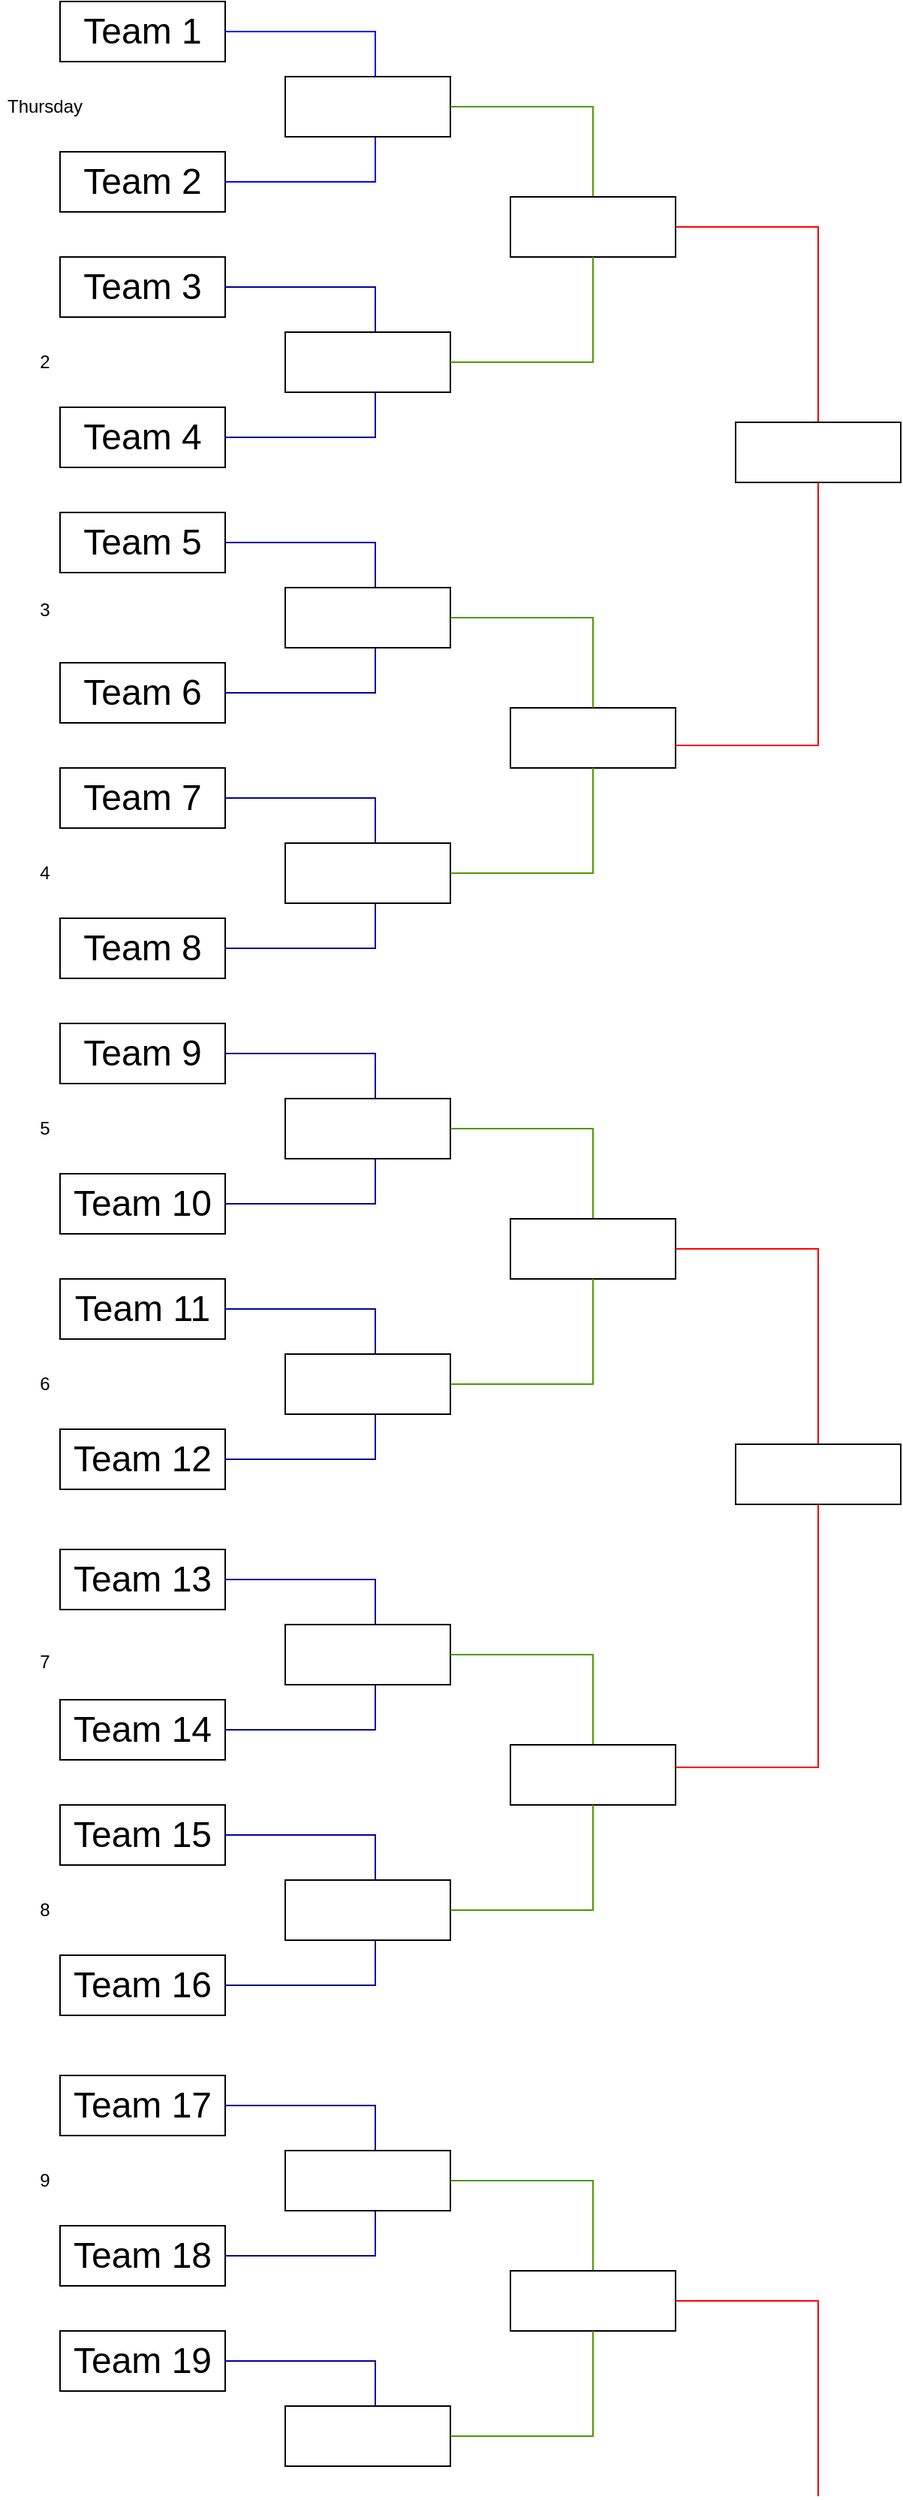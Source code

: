 <mxfile version="26.0.14">
  <diagram name="Page-1" id="8wgxy9TzFDl7dWRC7cgr">
    <mxGraphModel dx="2560" dy="1858" grid="1" gridSize="10" guides="1" tooltips="1" connect="1" arrows="1" fold="1" page="1" pageScale="1" pageWidth="850" pageHeight="1100" math="0" shadow="0">
      <root>
        <mxCell id="0" />
        <mxCell id="1" parent="0" />
        <mxCell id="CkMFdOmKAKPlQsbWJ-E4-1" value="&lt;span style=&quot;font-size: 24px;&quot;&gt;Team 5&lt;/span&gt;" style="rounded=0;whiteSpace=wrap;html=1;" parent="1" vertex="1">
          <mxGeometry x="-260" y="-100" width="110" height="40" as="geometry" />
        </mxCell>
        <mxCell id="CkMFdOmKAKPlQsbWJ-E4-3" value="&lt;span style=&quot;font-size: 24px;&quot;&gt;Team 6&lt;/span&gt;" style="rounded=0;whiteSpace=wrap;html=1;" parent="1" vertex="1">
          <mxGeometry x="-260" width="110" height="40" as="geometry" />
        </mxCell>
        <mxCell id="CkMFdOmKAKPlQsbWJ-E4-8" value="" style="endArrow=none;html=1;rounded=0;strokeColor=light-dark(#000099,#FFFFFF);" parent="1" edge="1">
          <mxGeometry width="50" height="50" relative="1" as="geometry">
            <mxPoint x="-150" y="-80" as="sourcePoint" />
            <mxPoint x="-50" y="-40" as="targetPoint" />
            <Array as="points">
              <mxPoint x="-50" y="-80" />
            </Array>
          </mxGeometry>
        </mxCell>
        <mxCell id="CkMFdOmKAKPlQsbWJ-E4-9" value="" style="endArrow=none;html=1;rounded=0;strokeColor=light-dark(#000099,#FFFFFF);" parent="1" edge="1">
          <mxGeometry width="50" height="50" relative="1" as="geometry">
            <mxPoint x="-150" y="20" as="sourcePoint" />
            <mxPoint x="-50" y="-10" as="targetPoint" />
            <Array as="points">
              <mxPoint x="-50" y="20" />
            </Array>
          </mxGeometry>
        </mxCell>
        <mxCell id="CkMFdOmKAKPlQsbWJ-E4-10" value="" style="rounded=0;whiteSpace=wrap;html=1;" parent="1" vertex="1">
          <mxGeometry x="-110" y="-50" width="110" height="40" as="geometry" />
        </mxCell>
        <mxCell id="CkMFdOmKAKPlQsbWJ-E4-11" value="&lt;span style=&quot;font-size: 24px;&quot;&gt;Team 7&lt;/span&gt;" style="rounded=0;whiteSpace=wrap;html=1;" parent="1" vertex="1">
          <mxGeometry x="-260" y="70" width="110" height="40" as="geometry" />
        </mxCell>
        <mxCell id="CkMFdOmKAKPlQsbWJ-E4-12" value="&lt;span style=&quot;font-size: 24px;&quot;&gt;Team 8&lt;/span&gt;" style="rounded=0;whiteSpace=wrap;html=1;" parent="1" vertex="1">
          <mxGeometry x="-260" y="170" width="110" height="40" as="geometry" />
        </mxCell>
        <mxCell id="CkMFdOmKAKPlQsbWJ-E4-13" value="" style="endArrow=none;html=1;rounded=0;strokeColor=light-dark(#000099,#FFFFFF);" parent="1" edge="1">
          <mxGeometry width="50" height="50" relative="1" as="geometry">
            <mxPoint x="-150" y="90" as="sourcePoint" />
            <mxPoint x="-50" y="130" as="targetPoint" />
            <Array as="points">
              <mxPoint x="-50" y="90" />
            </Array>
          </mxGeometry>
        </mxCell>
        <mxCell id="CkMFdOmKAKPlQsbWJ-E4-14" value="" style="endArrow=none;html=1;rounded=0;strokeColor=light-dark(#000099,#FFFFFF);" parent="1" edge="1">
          <mxGeometry width="50" height="50" relative="1" as="geometry">
            <mxPoint x="-150" y="190" as="sourcePoint" />
            <mxPoint x="-50" y="160" as="targetPoint" />
            <Array as="points">
              <mxPoint x="-50" y="190" />
            </Array>
          </mxGeometry>
        </mxCell>
        <mxCell id="CkMFdOmKAKPlQsbWJ-E4-15" value="" style="rounded=0;whiteSpace=wrap;html=1;" parent="1" vertex="1">
          <mxGeometry x="-110" y="120" width="110" height="40" as="geometry" />
        </mxCell>
        <mxCell id="CkMFdOmKAKPlQsbWJ-E4-16" value="&lt;span style=&quot;font-size: 24px;&quot;&gt;Team 9&lt;/span&gt;" style="rounded=0;whiteSpace=wrap;html=1;" parent="1" vertex="1">
          <mxGeometry x="-260" y="240" width="110" height="40" as="geometry" />
        </mxCell>
        <mxCell id="CkMFdOmKAKPlQsbWJ-E4-17" value="&lt;span style=&quot;font-size: 24px;&quot;&gt;Team 10&lt;/span&gt;" style="rounded=0;whiteSpace=wrap;html=1;" parent="1" vertex="1">
          <mxGeometry x="-260" y="340" width="110" height="40" as="geometry" />
        </mxCell>
        <mxCell id="CkMFdOmKAKPlQsbWJ-E4-18" value="" style="endArrow=none;html=1;rounded=0;strokeColor=light-dark(#000099,#FFFFFF);" parent="1" edge="1">
          <mxGeometry width="50" height="50" relative="1" as="geometry">
            <mxPoint x="-150" y="260" as="sourcePoint" />
            <mxPoint x="-50" y="300" as="targetPoint" />
            <Array as="points">
              <mxPoint x="-50" y="260" />
            </Array>
          </mxGeometry>
        </mxCell>
        <mxCell id="CkMFdOmKAKPlQsbWJ-E4-19" value="" style="endArrow=none;html=1;rounded=0;strokeColor=light-dark(#000099,#FFFFFF);" parent="1" edge="1">
          <mxGeometry width="50" height="50" relative="1" as="geometry">
            <mxPoint x="-150" y="360" as="sourcePoint" />
            <mxPoint x="-50" y="330" as="targetPoint" />
            <Array as="points">
              <mxPoint x="-50" y="360" />
            </Array>
          </mxGeometry>
        </mxCell>
        <mxCell id="CkMFdOmKAKPlQsbWJ-E4-20" value="" style="rounded=0;whiteSpace=wrap;html=1;" parent="1" vertex="1">
          <mxGeometry x="-110" y="290" width="110" height="40" as="geometry" />
        </mxCell>
        <mxCell id="CkMFdOmKAKPlQsbWJ-E4-21" value="&lt;span style=&quot;font-size: 24px;&quot;&gt;Team 11&lt;/span&gt;" style="rounded=0;whiteSpace=wrap;html=1;" parent="1" vertex="1">
          <mxGeometry x="-260" y="410" width="110" height="40" as="geometry" />
        </mxCell>
        <mxCell id="CkMFdOmKAKPlQsbWJ-E4-22" value="&lt;span style=&quot;font-size: 24px;&quot;&gt;Team 12&lt;/span&gt;" style="rounded=0;whiteSpace=wrap;html=1;" parent="1" vertex="1">
          <mxGeometry x="-260" y="510" width="110" height="40" as="geometry" />
        </mxCell>
        <mxCell id="CkMFdOmKAKPlQsbWJ-E4-23" value="" style="endArrow=none;html=1;rounded=0;strokeColor=light-dark(#000099,#FFFFFF);" parent="1" edge="1">
          <mxGeometry width="50" height="50" relative="1" as="geometry">
            <mxPoint x="-150" y="430" as="sourcePoint" />
            <mxPoint x="-50" y="470" as="targetPoint" />
            <Array as="points">
              <mxPoint x="-50" y="430" />
            </Array>
          </mxGeometry>
        </mxCell>
        <mxCell id="CkMFdOmKAKPlQsbWJ-E4-24" value="" style="endArrow=none;html=1;rounded=0;strokeColor=light-dark(#000099,#FFFFFF);" parent="1" edge="1">
          <mxGeometry width="50" height="50" relative="1" as="geometry">
            <mxPoint x="-150" y="530" as="sourcePoint" />
            <mxPoint x="-50" y="500" as="targetPoint" />
            <Array as="points">
              <mxPoint x="-50" y="530" />
            </Array>
          </mxGeometry>
        </mxCell>
        <mxCell id="CkMFdOmKAKPlQsbWJ-E4-25" value="" style="rounded=0;whiteSpace=wrap;html=1;" parent="1" vertex="1">
          <mxGeometry x="-110" y="460" width="110" height="40" as="geometry" />
        </mxCell>
        <mxCell id="CkMFdOmKAKPlQsbWJ-E4-26" value="&lt;span style=&quot;font-size: 24px;&quot;&gt;Team 13&lt;/span&gt;" style="rounded=0;whiteSpace=wrap;html=1;" parent="1" vertex="1">
          <mxGeometry x="-260" y="590" width="110" height="40" as="geometry" />
        </mxCell>
        <mxCell id="CkMFdOmKAKPlQsbWJ-E4-27" value="&lt;span style=&quot;font-size: 24px;&quot;&gt;Team 14&lt;/span&gt;" style="rounded=0;whiteSpace=wrap;html=1;" parent="1" vertex="1">
          <mxGeometry x="-260" y="690" width="110" height="40" as="geometry" />
        </mxCell>
        <mxCell id="CkMFdOmKAKPlQsbWJ-E4-28" value="" style="endArrow=none;html=1;rounded=0;strokeColor=light-dark(#000099,#FFFFFF);" parent="1" edge="1">
          <mxGeometry width="50" height="50" relative="1" as="geometry">
            <mxPoint x="-150" y="610" as="sourcePoint" />
            <mxPoint x="-50" y="650" as="targetPoint" />
            <Array as="points">
              <mxPoint x="-50" y="610" />
            </Array>
          </mxGeometry>
        </mxCell>
        <mxCell id="CkMFdOmKAKPlQsbWJ-E4-29" value="" style="endArrow=none;html=1;rounded=0;strokeColor=light-dark(#000099,#FFFFFF);" parent="1" edge="1">
          <mxGeometry width="50" height="50" relative="1" as="geometry">
            <mxPoint x="-150" y="710" as="sourcePoint" />
            <mxPoint x="-50" y="680" as="targetPoint" />
            <Array as="points">
              <mxPoint x="-50" y="710" />
            </Array>
          </mxGeometry>
        </mxCell>
        <mxCell id="CkMFdOmKAKPlQsbWJ-E4-30" value="" style="rounded=0;whiteSpace=wrap;html=1;" parent="1" vertex="1">
          <mxGeometry x="-110" y="640" width="110" height="40" as="geometry" />
        </mxCell>
        <mxCell id="CkMFdOmKAKPlQsbWJ-E4-36" value="&lt;span style=&quot;font-size: 24px;&quot;&gt;Team 15&lt;/span&gt;" style="rounded=0;whiteSpace=wrap;html=1;" parent="1" vertex="1">
          <mxGeometry x="-260" y="760" width="110" height="40" as="geometry" />
        </mxCell>
        <mxCell id="CkMFdOmKAKPlQsbWJ-E4-37" value="&lt;span style=&quot;font-size: 24px;&quot;&gt;Team 16&lt;/span&gt;" style="rounded=0;whiteSpace=wrap;html=1;" parent="1" vertex="1">
          <mxGeometry x="-260" y="860" width="110" height="40" as="geometry" />
        </mxCell>
        <mxCell id="CkMFdOmKAKPlQsbWJ-E4-38" value="" style="endArrow=none;html=1;rounded=0;strokeColor=light-dark(#000099,#FFFFFF);" parent="1" edge="1">
          <mxGeometry width="50" height="50" relative="1" as="geometry">
            <mxPoint x="-150" y="780" as="sourcePoint" />
            <mxPoint x="-50" y="820" as="targetPoint" />
            <Array as="points">
              <mxPoint x="-50" y="780" />
            </Array>
          </mxGeometry>
        </mxCell>
        <mxCell id="CkMFdOmKAKPlQsbWJ-E4-39" value="" style="endArrow=none;html=1;rounded=0;strokeColor=light-dark(#000099,#FFFFFF);" parent="1" edge="1">
          <mxGeometry width="50" height="50" relative="1" as="geometry">
            <mxPoint x="-150" y="880" as="sourcePoint" />
            <mxPoint x="-50" y="850" as="targetPoint" />
            <Array as="points">
              <mxPoint x="-50" y="880" />
            </Array>
          </mxGeometry>
        </mxCell>
        <mxCell id="CkMFdOmKAKPlQsbWJ-E4-40" value="" style="rounded=0;whiteSpace=wrap;html=1;" parent="1" vertex="1">
          <mxGeometry x="-110" y="810" width="110" height="40" as="geometry" />
        </mxCell>
        <mxCell id="CkMFdOmKAKPlQsbWJ-E4-41" value="&lt;span style=&quot;font-size: 24px;&quot;&gt;Team 17&lt;/span&gt;" style="rounded=0;whiteSpace=wrap;html=1;" parent="1" vertex="1">
          <mxGeometry x="-260" y="940" width="110" height="40" as="geometry" />
        </mxCell>
        <mxCell id="CkMFdOmKAKPlQsbWJ-E4-42" value="&lt;span style=&quot;font-size: 24px;&quot;&gt;Team 18&lt;/span&gt;" style="rounded=0;whiteSpace=wrap;html=1;" parent="1" vertex="1">
          <mxGeometry x="-260" y="1040" width="110" height="40" as="geometry" />
        </mxCell>
        <mxCell id="CkMFdOmKAKPlQsbWJ-E4-43" value="" style="endArrow=none;html=1;rounded=0;strokeColor=light-dark(#000099,#FFFFFF);" parent="1" edge="1">
          <mxGeometry width="50" height="50" relative="1" as="geometry">
            <mxPoint x="-150" y="960" as="sourcePoint" />
            <mxPoint x="-50" y="1000" as="targetPoint" />
            <Array as="points">
              <mxPoint x="-50" y="960" />
            </Array>
          </mxGeometry>
        </mxCell>
        <mxCell id="CkMFdOmKAKPlQsbWJ-E4-44" value="" style="endArrow=none;html=1;rounded=0;strokeColor=light-dark(#000099,#FFFFFF);" parent="1" edge="1">
          <mxGeometry width="50" height="50" relative="1" as="geometry">
            <mxPoint x="-150" y="1060" as="sourcePoint" />
            <mxPoint x="-50" y="1030" as="targetPoint" />
            <Array as="points">
              <mxPoint x="-50" y="1060" />
            </Array>
          </mxGeometry>
        </mxCell>
        <mxCell id="CkMFdOmKAKPlQsbWJ-E4-45" value="" style="rounded=0;whiteSpace=wrap;html=1;" parent="1" vertex="1">
          <mxGeometry x="-110" y="990" width="110" height="40" as="geometry" />
        </mxCell>
        <mxCell id="CkMFdOmKAKPlQsbWJ-E4-46" value="&lt;span style=&quot;font-size: 24px;&quot;&gt;Team 19&lt;/span&gt;" style="rounded=0;whiteSpace=wrap;html=1;" parent="1" vertex="1">
          <mxGeometry x="-260" y="1110" width="110" height="40" as="geometry" />
        </mxCell>
        <mxCell id="CkMFdOmKAKPlQsbWJ-E4-48" value="" style="endArrow=none;html=1;rounded=0;strokeColor=light-dark(#000099,#FFFFFF);" parent="1" edge="1">
          <mxGeometry width="50" height="50" relative="1" as="geometry">
            <mxPoint x="-150" y="1130" as="sourcePoint" />
            <mxPoint x="-50" y="1170" as="targetPoint" />
            <Array as="points">
              <mxPoint x="-50" y="1130" />
            </Array>
          </mxGeometry>
        </mxCell>
        <mxCell id="CkMFdOmKAKPlQsbWJ-E4-50" value="" style="rounded=0;whiteSpace=wrap;html=1;" parent="1" vertex="1">
          <mxGeometry x="-110" y="1160" width="110" height="40" as="geometry" />
        </mxCell>
        <mxCell id="CkMFdOmKAKPlQsbWJ-E4-61" value="&lt;span style=&quot;font-size: 24px;&quot;&gt;Team 3&lt;/span&gt;" style="rounded=0;whiteSpace=wrap;html=1;" parent="1" vertex="1">
          <mxGeometry x="-260" y="-270" width="110" height="40" as="geometry" />
        </mxCell>
        <mxCell id="CkMFdOmKAKPlQsbWJ-E4-62" value="&lt;span style=&quot;font-size: 24px;&quot;&gt;Team 4&lt;/span&gt;" style="rounded=0;whiteSpace=wrap;html=1;" parent="1" vertex="1">
          <mxGeometry x="-260" y="-170" width="110" height="40" as="geometry" />
        </mxCell>
        <mxCell id="CkMFdOmKAKPlQsbWJ-E4-63" value="" style="endArrow=none;html=1;rounded=0;strokeColor=light-dark(#000099,#FFFFFF);" parent="1" edge="1">
          <mxGeometry width="50" height="50" relative="1" as="geometry">
            <mxPoint x="-150" y="-250" as="sourcePoint" />
            <mxPoint x="-50" y="-210" as="targetPoint" />
            <Array as="points">
              <mxPoint x="-50" y="-250" />
            </Array>
          </mxGeometry>
        </mxCell>
        <mxCell id="CkMFdOmKAKPlQsbWJ-E4-64" value="" style="endArrow=none;html=1;rounded=0;strokeColor=light-dark(#000099,#FFFFFF);" parent="1" edge="1">
          <mxGeometry width="50" height="50" relative="1" as="geometry">
            <mxPoint x="-150" y="-150" as="sourcePoint" />
            <mxPoint x="-50" y="-180" as="targetPoint" />
            <Array as="points">
              <mxPoint x="-50" y="-150" />
            </Array>
          </mxGeometry>
        </mxCell>
        <mxCell id="CkMFdOmKAKPlQsbWJ-E4-65" value="" style="rounded=0;whiteSpace=wrap;html=1;" parent="1" vertex="1">
          <mxGeometry x="-110" y="-220" width="110" height="40" as="geometry" />
        </mxCell>
        <mxCell id="CkMFdOmKAKPlQsbWJ-E4-66" value="&lt;font style=&quot;font-size: 24px;&quot;&gt;Team 1&lt;/font&gt;" style="rounded=0;whiteSpace=wrap;html=1;" parent="1" vertex="1">
          <mxGeometry x="-260" y="-440" width="110" height="40" as="geometry" />
        </mxCell>
        <mxCell id="CkMFdOmKAKPlQsbWJ-E4-67" value="&lt;span style=&quot;font-size: 24px;&quot;&gt;Team 2&lt;/span&gt;" style="rounded=0;whiteSpace=wrap;html=1;" parent="1" vertex="1">
          <mxGeometry x="-260" y="-340" width="110" height="40" as="geometry" />
        </mxCell>
        <mxCell id="CkMFdOmKAKPlQsbWJ-E4-68" value="" style="endArrow=none;html=1;rounded=0;strokeColor=light-dark(#0000FF,#FFFFFF);" parent="1" edge="1">
          <mxGeometry width="50" height="50" relative="1" as="geometry">
            <mxPoint x="-150" y="-420" as="sourcePoint" />
            <mxPoint x="-50" y="-380" as="targetPoint" />
            <Array as="points">
              <mxPoint x="-50" y="-420" />
            </Array>
          </mxGeometry>
        </mxCell>
        <mxCell id="CkMFdOmKAKPlQsbWJ-E4-69" value="" style="endArrow=none;html=1;rounded=0;strokeColor=light-dark(#0000FF,#FFFFFF);" parent="1" edge="1">
          <mxGeometry width="50" height="50" relative="1" as="geometry">
            <mxPoint x="-150" y="-320" as="sourcePoint" />
            <mxPoint x="-50" y="-350" as="targetPoint" />
            <Array as="points">
              <mxPoint x="-50" y="-320" />
            </Array>
          </mxGeometry>
        </mxCell>
        <mxCell id="CkMFdOmKAKPlQsbWJ-E4-70" value="" style="rounded=0;whiteSpace=wrap;html=1;" parent="1" vertex="1">
          <mxGeometry x="-110" y="-390" width="110" height="40" as="geometry" />
        </mxCell>
        <mxCell id="CkMFdOmKAKPlQsbWJ-E4-131" value="" style="endArrow=none;html=1;rounded=0;entryX=0.5;entryY=0;entryDx=0;entryDy=0;strokeColor=light-dark(#4D9900,#FFFFFF);" parent="1" target="CkMFdOmKAKPlQsbWJ-E4-133" edge="1">
          <mxGeometry width="50" height="50" relative="1" as="geometry">
            <mxPoint y="-370" as="sourcePoint" />
            <mxPoint x="99" y="-305" as="targetPoint" />
            <Array as="points">
              <mxPoint x="95" y="-370" />
            </Array>
          </mxGeometry>
        </mxCell>
        <mxCell id="CkMFdOmKAKPlQsbWJ-E4-133" value="" style="rounded=0;whiteSpace=wrap;html=1;" parent="1" vertex="1">
          <mxGeometry x="40" y="-310" width="110" height="40" as="geometry" />
        </mxCell>
        <mxCell id="CkMFdOmKAKPlQsbWJ-E4-134" value="" style="endArrow=none;html=1;rounded=0;strokeColor=light-dark(#4D9900,#FFFFFF);" parent="1" target="CkMFdOmKAKPlQsbWJ-E4-133" edge="1">
          <mxGeometry width="50" height="50" relative="1" as="geometry">
            <mxPoint y="-200" as="sourcePoint" />
            <mxPoint x="95" y="-140" as="targetPoint" />
            <Array as="points">
              <mxPoint x="95" y="-200" />
            </Array>
          </mxGeometry>
        </mxCell>
        <mxCell id="CkMFdOmKAKPlQsbWJ-E4-136" value="" style="rounded=0;whiteSpace=wrap;html=1;" parent="1" vertex="1">
          <mxGeometry x="40" y="30" width="110" height="40" as="geometry" />
        </mxCell>
        <mxCell id="CkMFdOmKAKPlQsbWJ-E4-137" value="" style="endArrow=none;html=1;rounded=0;entryX=0.5;entryY=0;entryDx=0;entryDy=0;strokeColor=light-dark(#4D9900,#FFFFFF);" parent="1" edge="1">
          <mxGeometry width="50" height="50" relative="1" as="geometry">
            <mxPoint y="-30" as="sourcePoint" />
            <mxPoint x="95" y="30" as="targetPoint" />
            <Array as="points">
              <mxPoint x="95" y="-30" />
            </Array>
          </mxGeometry>
        </mxCell>
        <mxCell id="CkMFdOmKAKPlQsbWJ-E4-138" value="" style="endArrow=none;html=1;rounded=0;strokeColor=light-dark(#4D9900,#FFFFFF);" parent="1" edge="1">
          <mxGeometry width="50" height="50" relative="1" as="geometry">
            <mxPoint y="140" as="sourcePoint" />
            <mxPoint x="95" y="70" as="targetPoint" />
            <Array as="points">
              <mxPoint x="95" y="140" />
            </Array>
          </mxGeometry>
        </mxCell>
        <mxCell id="CkMFdOmKAKPlQsbWJ-E4-139" value="" style="endArrow=none;html=1;rounded=0;entryX=0.5;entryY=0;entryDx=0;entryDy=0;strokeColor=light-dark(#4D9900,#FFFFFF);" parent="1" target="CkMFdOmKAKPlQsbWJ-E4-140" edge="1">
          <mxGeometry width="50" height="50" relative="1" as="geometry">
            <mxPoint y="310" as="sourcePoint" />
            <mxPoint x="99" y="375" as="targetPoint" />
            <Array as="points">
              <mxPoint x="95" y="310" />
            </Array>
          </mxGeometry>
        </mxCell>
        <mxCell id="CkMFdOmKAKPlQsbWJ-E4-140" value="" style="rounded=0;whiteSpace=wrap;html=1;" parent="1" vertex="1">
          <mxGeometry x="40" y="370" width="110" height="40" as="geometry" />
        </mxCell>
        <mxCell id="CkMFdOmKAKPlQsbWJ-E4-141" value="" style="endArrow=none;html=1;rounded=0;strokeColor=light-dark(#4D9900,#FFFFFF);" parent="1" target="CkMFdOmKAKPlQsbWJ-E4-140" edge="1">
          <mxGeometry width="50" height="50" relative="1" as="geometry">
            <mxPoint y="480" as="sourcePoint" />
            <mxPoint x="95" y="540" as="targetPoint" />
            <Array as="points">
              <mxPoint x="95" y="480" />
            </Array>
          </mxGeometry>
        </mxCell>
        <mxCell id="CkMFdOmKAKPlQsbWJ-E4-142" value="" style="endArrow=none;html=1;rounded=0;entryX=0.5;entryY=0;entryDx=0;entryDy=0;strokeColor=light-dark(#4D9900,#FFFFFF);" parent="1" target="CkMFdOmKAKPlQsbWJ-E4-143" edge="1">
          <mxGeometry width="50" height="50" relative="1" as="geometry">
            <mxPoint y="660" as="sourcePoint" />
            <mxPoint x="99" y="725" as="targetPoint" />
            <Array as="points">
              <mxPoint x="95" y="660" />
            </Array>
          </mxGeometry>
        </mxCell>
        <mxCell id="CkMFdOmKAKPlQsbWJ-E4-143" value="" style="rounded=0;whiteSpace=wrap;html=1;" parent="1" vertex="1">
          <mxGeometry x="40" y="720" width="110" height="40" as="geometry" />
        </mxCell>
        <mxCell id="CkMFdOmKAKPlQsbWJ-E4-144" value="" style="endArrow=none;html=1;rounded=0;strokeColor=light-dark(#4D9900,#FFFFFF);" parent="1" target="CkMFdOmKAKPlQsbWJ-E4-143" edge="1">
          <mxGeometry width="50" height="50" relative="1" as="geometry">
            <mxPoint y="830" as="sourcePoint" />
            <mxPoint x="95" y="890" as="targetPoint" />
            <Array as="points">
              <mxPoint x="95" y="830" />
            </Array>
          </mxGeometry>
        </mxCell>
        <mxCell id="CkMFdOmKAKPlQsbWJ-E4-145" value="" style="endArrow=none;html=1;rounded=0;entryX=0.5;entryY=0;entryDx=0;entryDy=0;strokeColor=light-dark(#4D9900,#FFFFFF);" parent="1" target="CkMFdOmKAKPlQsbWJ-E4-146" edge="1">
          <mxGeometry width="50" height="50" relative="1" as="geometry">
            <mxPoint y="1010" as="sourcePoint" />
            <mxPoint x="99" y="1075" as="targetPoint" />
            <Array as="points">
              <mxPoint x="95" y="1010" />
            </Array>
          </mxGeometry>
        </mxCell>
        <mxCell id="CkMFdOmKAKPlQsbWJ-E4-146" value="" style="rounded=0;whiteSpace=wrap;html=1;" parent="1" vertex="1">
          <mxGeometry x="40" y="1070" width="110" height="40" as="geometry" />
        </mxCell>
        <mxCell id="CkMFdOmKAKPlQsbWJ-E4-147" value="" style="endArrow=none;html=1;rounded=0;strokeColor=light-dark(#4D9900,#FFFFFF);" parent="1" target="CkMFdOmKAKPlQsbWJ-E4-146" edge="1">
          <mxGeometry width="50" height="50" relative="1" as="geometry">
            <mxPoint y="1180" as="sourcePoint" />
            <mxPoint x="95" y="1240" as="targetPoint" />
            <Array as="points">
              <mxPoint x="95" y="1180" />
            </Array>
          </mxGeometry>
        </mxCell>
        <mxCell id="CkMFdOmKAKPlQsbWJ-E4-151" value="" style="endArrow=none;html=1;rounded=0;entryX=0.5;entryY=0;entryDx=0;entryDy=0;strokeColor=light-dark(#FF0000,#FFFFFF);" parent="1" target="CkMFdOmKAKPlQsbWJ-E4-152" edge="1">
          <mxGeometry width="50" height="50" relative="1" as="geometry">
            <mxPoint x="150" y="-290" as="sourcePoint" />
            <mxPoint x="245" y="-230" as="targetPoint" />
            <Array as="points">
              <mxPoint x="245" y="-290" />
            </Array>
          </mxGeometry>
        </mxCell>
        <mxCell id="CkMFdOmKAKPlQsbWJ-E4-152" value="" style="rounded=0;whiteSpace=wrap;html=1;" parent="1" vertex="1">
          <mxGeometry x="190" y="-160" width="110" height="40" as="geometry" />
        </mxCell>
        <mxCell id="CkMFdOmKAKPlQsbWJ-E4-153" value="" style="endArrow=none;html=1;rounded=0;strokeColor=light-dark(#FF0000,#FFFFFF);entryX=0.5;entryY=1;entryDx=0;entryDy=0;" parent="1" target="CkMFdOmKAKPlQsbWJ-E4-152" edge="1">
          <mxGeometry width="50" height="50" relative="1" as="geometry">
            <mxPoint x="150" y="55" as="sourcePoint" />
            <mxPoint x="245" y="-15" as="targetPoint" />
            <Array as="points">
              <mxPoint x="245" y="55" />
            </Array>
          </mxGeometry>
        </mxCell>
        <mxCell id="CkMFdOmKAKPlQsbWJ-E4-154" value="" style="endArrow=none;html=1;rounded=0;entryX=0.5;entryY=0;entryDx=0;entryDy=0;strokeColor=light-dark(#FF0000,#FFFFFF);" parent="1" target="CkMFdOmKAKPlQsbWJ-E4-155" edge="1">
          <mxGeometry width="50" height="50" relative="1" as="geometry">
            <mxPoint x="150" y="390" as="sourcePoint" />
            <mxPoint x="245" y="450" as="targetPoint" />
            <Array as="points">
              <mxPoint x="245" y="390" />
            </Array>
          </mxGeometry>
        </mxCell>
        <mxCell id="CkMFdOmKAKPlQsbWJ-E4-155" value="" style="rounded=0;whiteSpace=wrap;html=1;" parent="1" vertex="1">
          <mxGeometry x="190" y="520" width="110" height="40" as="geometry" />
        </mxCell>
        <mxCell id="CkMFdOmKAKPlQsbWJ-E4-156" value="" style="endArrow=none;html=1;rounded=0;strokeColor=light-dark(#FF0000,#FFFFFF);entryX=0.5;entryY=1;entryDx=0;entryDy=0;" parent="1" target="CkMFdOmKAKPlQsbWJ-E4-155" edge="1">
          <mxGeometry width="50" height="50" relative="1" as="geometry">
            <mxPoint x="150" y="735" as="sourcePoint" />
            <mxPoint x="245" y="665" as="targetPoint" />
            <Array as="points">
              <mxPoint x="245" y="735" />
            </Array>
          </mxGeometry>
        </mxCell>
        <mxCell id="CkMFdOmKAKPlQsbWJ-E4-157" value="" style="endArrow=none;html=1;rounded=0;entryX=0.5;entryY=0;entryDx=0;entryDy=0;strokeColor=light-dark(#FF0000,#FFFFFF);" parent="1" edge="1">
          <mxGeometry width="50" height="50" relative="1" as="geometry">
            <mxPoint x="150" y="1090" as="sourcePoint" />
            <mxPoint x="245" y="1220" as="targetPoint" />
            <Array as="points">
              <mxPoint x="245" y="1090" />
            </Array>
          </mxGeometry>
        </mxCell>
        <mxCell id="CkMFdOmKAKPlQsbWJ-E4-161" value="Thursday" style="text;html=1;align=center;verticalAlign=middle;whiteSpace=wrap;rounded=0;" parent="1" vertex="1">
          <mxGeometry x="-300" y="-385" width="60" height="30" as="geometry" />
        </mxCell>
        <mxCell id="CkMFdOmKAKPlQsbWJ-E4-162" value="2" style="text;html=1;align=center;verticalAlign=middle;whiteSpace=wrap;rounded=0;" parent="1" vertex="1">
          <mxGeometry x="-300" y="-215" width="60" height="30" as="geometry" />
        </mxCell>
        <mxCell id="CkMFdOmKAKPlQsbWJ-E4-163" value="3" style="text;html=1;align=center;verticalAlign=middle;whiteSpace=wrap;rounded=0;" parent="1" vertex="1">
          <mxGeometry x="-300" y="-50" width="60" height="30" as="geometry" />
        </mxCell>
        <mxCell id="CkMFdOmKAKPlQsbWJ-E4-164" value="4" style="text;html=1;align=center;verticalAlign=middle;whiteSpace=wrap;rounded=0;" parent="1" vertex="1">
          <mxGeometry x="-300" y="125" width="60" height="30" as="geometry" />
        </mxCell>
        <mxCell id="CkMFdOmKAKPlQsbWJ-E4-165" value="5" style="text;html=1;align=center;verticalAlign=middle;whiteSpace=wrap;rounded=0;" parent="1" vertex="1">
          <mxGeometry x="-300" y="295" width="60" height="30" as="geometry" />
        </mxCell>
        <mxCell id="CkMFdOmKAKPlQsbWJ-E4-166" value="6" style="text;html=1;align=center;verticalAlign=middle;whiteSpace=wrap;rounded=0;" parent="1" vertex="1">
          <mxGeometry x="-300" y="465" width="60" height="30" as="geometry" />
        </mxCell>
        <mxCell id="CkMFdOmKAKPlQsbWJ-E4-167" value="7" style="text;html=1;align=center;verticalAlign=middle;whiteSpace=wrap;rounded=0;" parent="1" vertex="1">
          <mxGeometry x="-300" y="650" width="60" height="30" as="geometry" />
        </mxCell>
        <mxCell id="CkMFdOmKAKPlQsbWJ-E4-168" value="8" style="text;html=1;align=center;verticalAlign=middle;whiteSpace=wrap;rounded=0;" parent="1" vertex="1">
          <mxGeometry x="-300" y="815" width="60" height="30" as="geometry" />
        </mxCell>
        <mxCell id="CkMFdOmKAKPlQsbWJ-E4-169" value="9" style="text;html=1;align=center;verticalAlign=middle;whiteSpace=wrap;rounded=0;" parent="1" vertex="1">
          <mxGeometry x="-300" y="995" width="60" height="30" as="geometry" />
        </mxCell>
      </root>
    </mxGraphModel>
  </diagram>
</mxfile>
